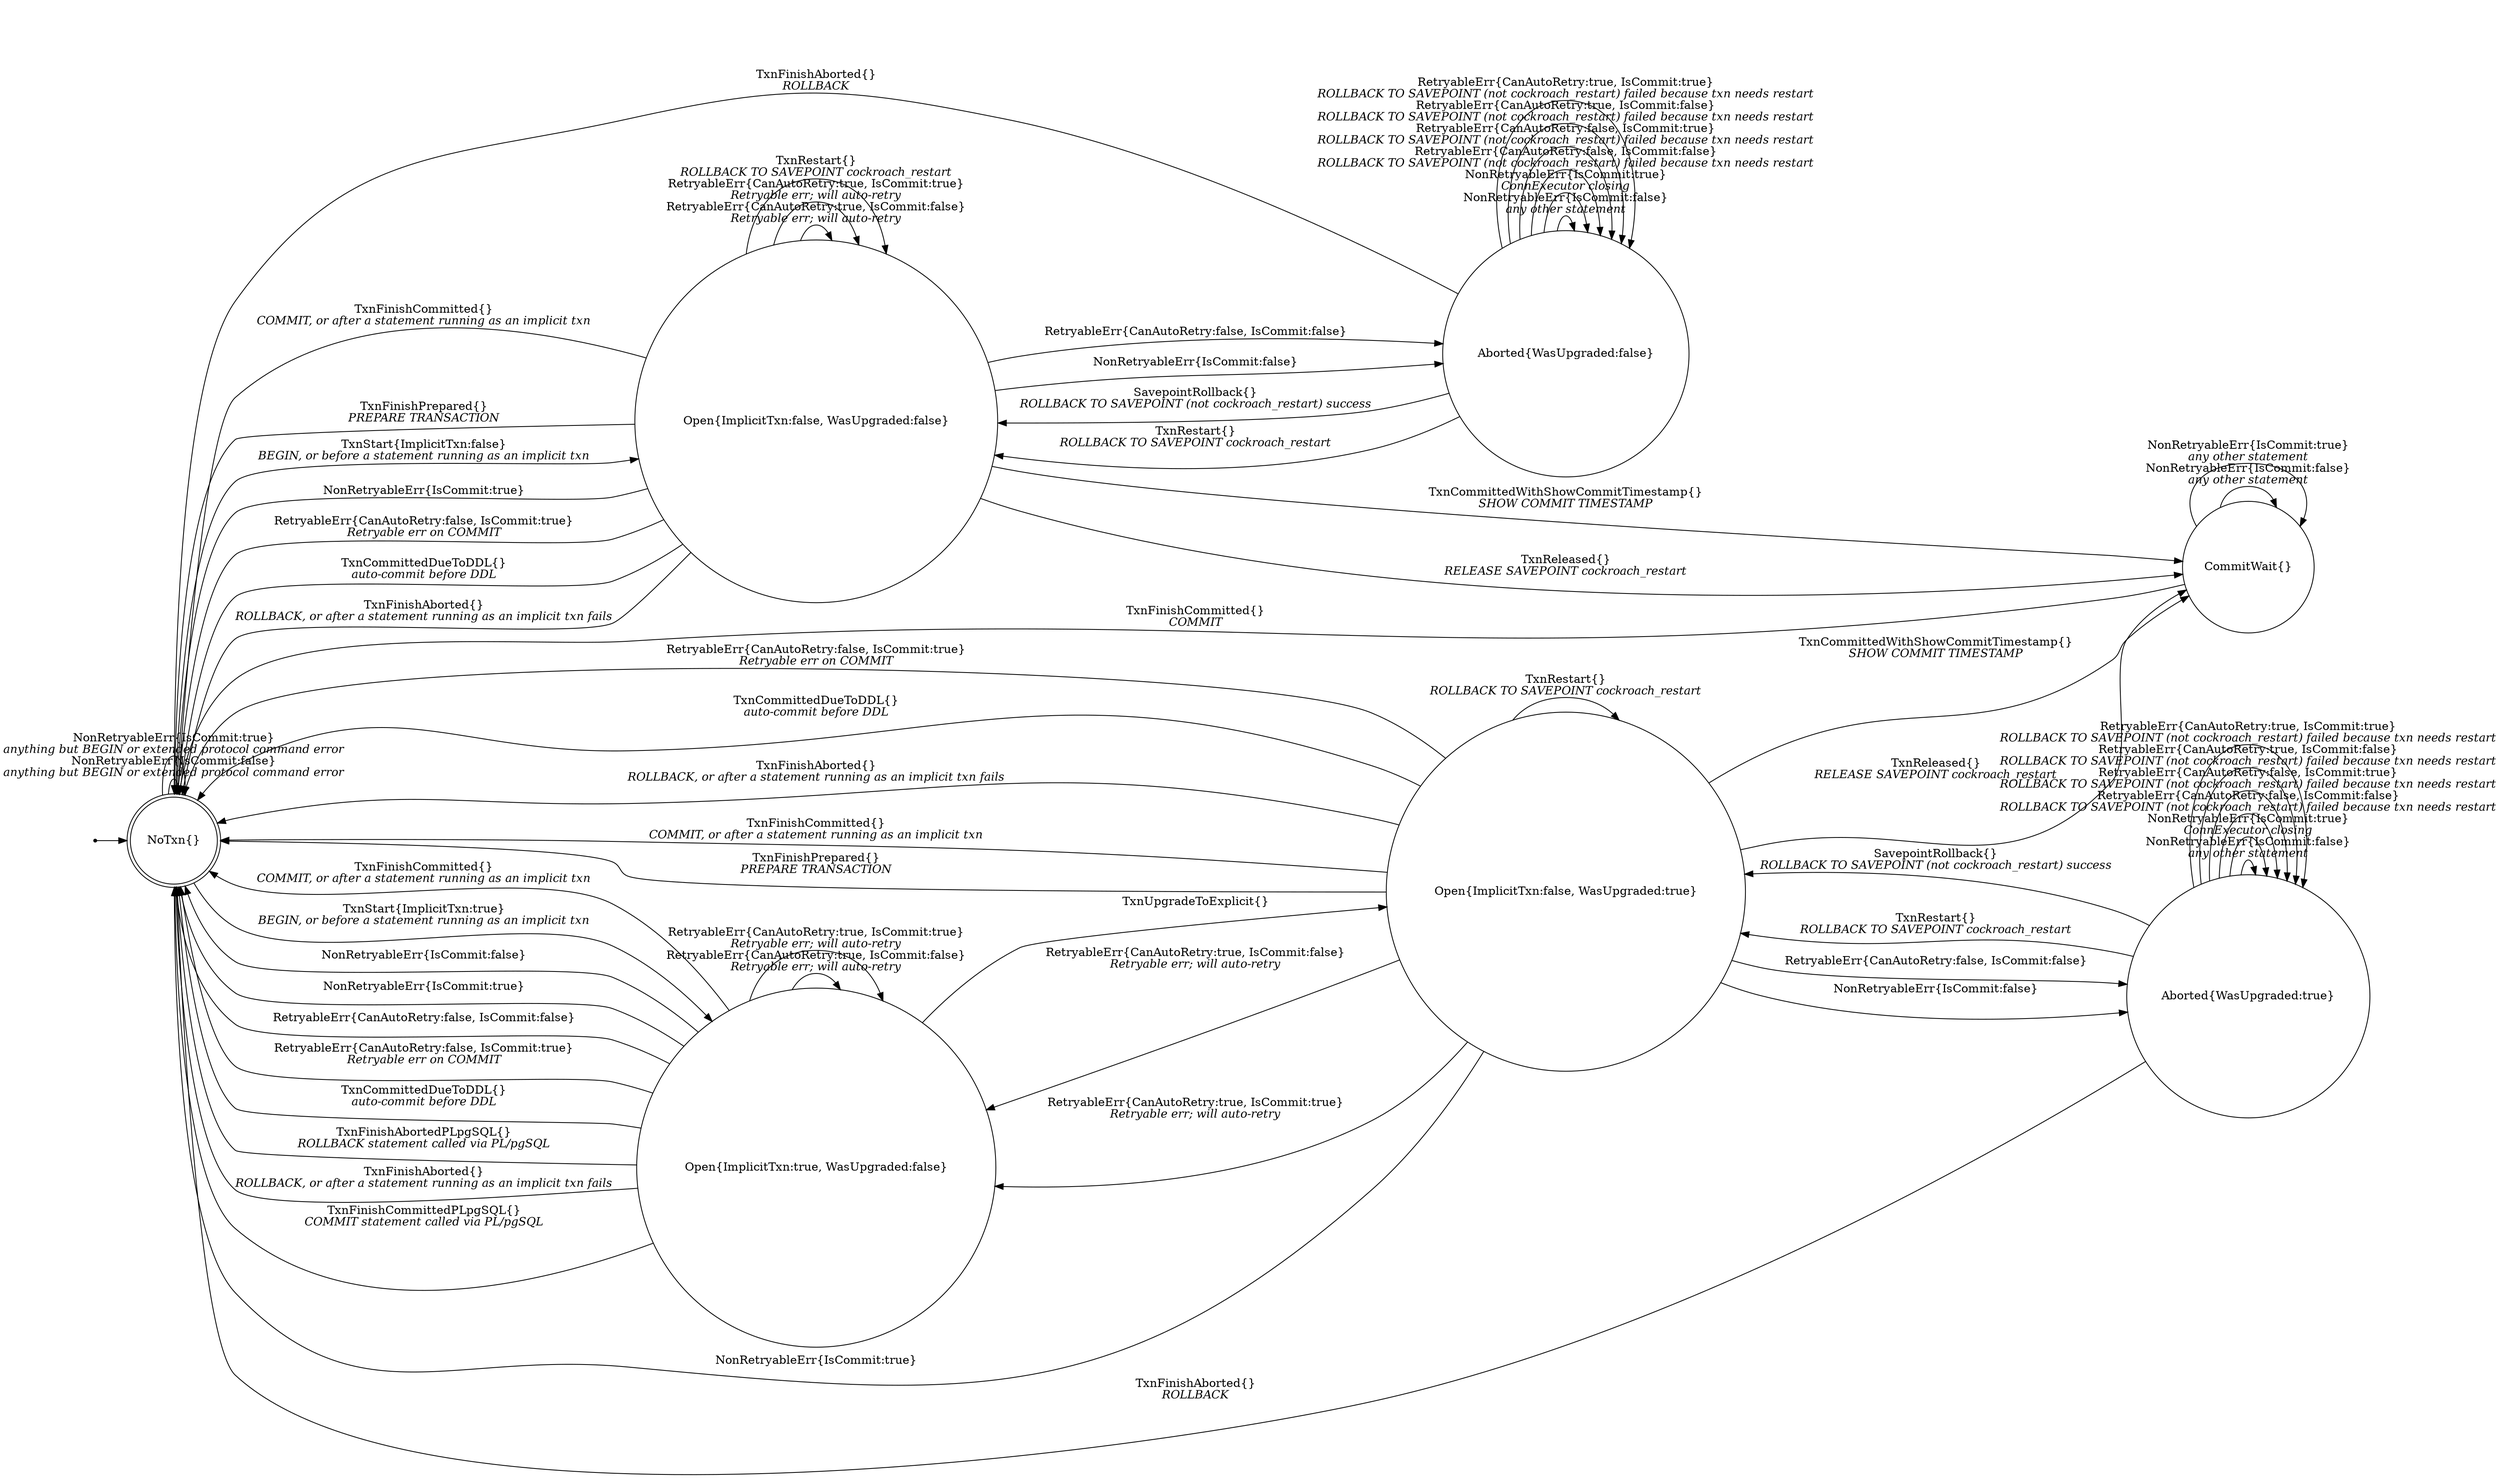 // Code generated; DO NOT EDIT.
// To generate a .png file, run:
// brew install cairo pango
// brew install graphviz --with-pango
// dot -Tpng txnstatetransitions_diagram.gv -o txnstatetransitions_diagram.png".

// The Pango/Cairo renderer is needed for rendering our HTML labels.
digraph finite_state_machine {
	rankdir=LR;

	node [shape = doublecircle]; "NoTxn{}";
	node [shape = point ]; qi
	qi -> "NoTxn{}";

	node [shape = circle];
	"Aborted{WasUpgraded:false}" -> "Aborted{WasUpgraded:false}" [label = <NonRetryableErr{IsCommit:false}<BR/><I>any other statement</I>>]
	"Aborted{WasUpgraded:false}" -> "Aborted{WasUpgraded:false}" [label = <NonRetryableErr{IsCommit:true}<BR/><I>ConnExecutor closing</I>>]
	"Aborted{WasUpgraded:false}" -> "Aborted{WasUpgraded:false}" [label = <RetryableErr{CanAutoRetry:false, IsCommit:false}<BR/><I>ROLLBACK TO SAVEPOINT (not cockroach_restart) failed because txn needs restart</I>>]
	"Aborted{WasUpgraded:false}" -> "Aborted{WasUpgraded:false}" [label = <RetryableErr{CanAutoRetry:false, IsCommit:true}<BR/><I>ROLLBACK TO SAVEPOINT (not cockroach_restart) failed because txn needs restart</I>>]
	"Aborted{WasUpgraded:false}" -> "Aborted{WasUpgraded:false}" [label = <RetryableErr{CanAutoRetry:true, IsCommit:false}<BR/><I>ROLLBACK TO SAVEPOINT (not cockroach_restart) failed because txn needs restart</I>>]
	"Aborted{WasUpgraded:false}" -> "Aborted{WasUpgraded:false}" [label = <RetryableErr{CanAutoRetry:true, IsCommit:true}<BR/><I>ROLLBACK TO SAVEPOINT (not cockroach_restart) failed because txn needs restart</I>>]
	"Aborted{WasUpgraded:false}" -> "Open{ImplicitTxn:false, WasUpgraded:false}" [label = <SavepointRollback{}<BR/><I>ROLLBACK TO SAVEPOINT (not cockroach_restart) success</I>>]
	"Aborted{WasUpgraded:false}" -> "NoTxn{}" [label = <TxnFinishAborted{}<BR/><I>ROLLBACK</I>>]
	"Aborted{WasUpgraded:false}" -> "Open{ImplicitTxn:false, WasUpgraded:false}" [label = <TxnRestart{}<BR/><I>ROLLBACK TO SAVEPOINT cockroach_restart</I>>]
	"Aborted{WasUpgraded:true}" -> "Aborted{WasUpgraded:true}" [label = <NonRetryableErr{IsCommit:false}<BR/><I>any other statement</I>>]
	"Aborted{WasUpgraded:true}" -> "Aborted{WasUpgraded:true}" [label = <NonRetryableErr{IsCommit:true}<BR/><I>ConnExecutor closing</I>>]
	"Aborted{WasUpgraded:true}" -> "Aborted{WasUpgraded:true}" [label = <RetryableErr{CanAutoRetry:false, IsCommit:false}<BR/><I>ROLLBACK TO SAVEPOINT (not cockroach_restart) failed because txn needs restart</I>>]
	"Aborted{WasUpgraded:true}" -> "Aborted{WasUpgraded:true}" [label = <RetryableErr{CanAutoRetry:false, IsCommit:true}<BR/><I>ROLLBACK TO SAVEPOINT (not cockroach_restart) failed because txn needs restart</I>>]
	"Aborted{WasUpgraded:true}" -> "Aborted{WasUpgraded:true}" [label = <RetryableErr{CanAutoRetry:true, IsCommit:false}<BR/><I>ROLLBACK TO SAVEPOINT (not cockroach_restart) failed because txn needs restart</I>>]
	"Aborted{WasUpgraded:true}" -> "Aborted{WasUpgraded:true}" [label = <RetryableErr{CanAutoRetry:true, IsCommit:true}<BR/><I>ROLLBACK TO SAVEPOINT (not cockroach_restart) failed because txn needs restart</I>>]
	"Aborted{WasUpgraded:true}" -> "Open{ImplicitTxn:false, WasUpgraded:true}" [label = <SavepointRollback{}<BR/><I>ROLLBACK TO SAVEPOINT (not cockroach_restart) success</I>>]
	"Aborted{WasUpgraded:true}" -> "NoTxn{}" [label = <TxnFinishAborted{}<BR/><I>ROLLBACK</I>>]
	"Aborted{WasUpgraded:true}" -> "Open{ImplicitTxn:false, WasUpgraded:true}" [label = <TxnRestart{}<BR/><I>ROLLBACK TO SAVEPOINT cockroach_restart</I>>]
	"CommitWait{}" -> "CommitWait{}" [label = <NonRetryableErr{IsCommit:false}<BR/><I>any other statement</I>>]
	"CommitWait{}" -> "CommitWait{}" [label = <NonRetryableErr{IsCommit:true}<BR/><I>any other statement</I>>]
	"CommitWait{}" -> "NoTxn{}" [label = <TxnFinishCommitted{}<BR/><I>COMMIT</I>>]
	"NoTxn{}" -> "NoTxn{}" [label = <NonRetryableErr{IsCommit:false}<BR/><I>anything but BEGIN or extended protocol command error</I>>]
	"NoTxn{}" -> "NoTxn{}" [label = <NonRetryableErr{IsCommit:true}<BR/><I>anything but BEGIN or extended protocol command error</I>>]
	"NoTxn{}" -> "Open{ImplicitTxn:false, WasUpgraded:false}" [label = <TxnStart{ImplicitTxn:false}<BR/><I>BEGIN, or before a statement running as an implicit txn</I>>]
	"NoTxn{}" -> "Open{ImplicitTxn:true, WasUpgraded:false}" [label = <TxnStart{ImplicitTxn:true}<BR/><I>BEGIN, or before a statement running as an implicit txn</I>>]
	"Open{ImplicitTxn:false, WasUpgraded:false}" -> "Aborted{WasUpgraded:false}" [label = "NonRetryableErr{IsCommit:false}"]
	"Open{ImplicitTxn:false, WasUpgraded:false}" -> "NoTxn{}" [label = "NonRetryableErr{IsCommit:true}"]
	"Open{ImplicitTxn:false, WasUpgraded:false}" -> "Aborted{WasUpgraded:false}" [label = "RetryableErr{CanAutoRetry:false, IsCommit:false}"]
	"Open{ImplicitTxn:false, WasUpgraded:false}" -> "NoTxn{}" [label = <RetryableErr{CanAutoRetry:false, IsCommit:true}<BR/><I>Retryable err on COMMIT</I>>]
	"Open{ImplicitTxn:false, WasUpgraded:false}" -> "Open{ImplicitTxn:false, WasUpgraded:false}" [label = <RetryableErr{CanAutoRetry:true, IsCommit:false}<BR/><I>Retryable err; will auto-retry</I>>]
	"Open{ImplicitTxn:false, WasUpgraded:false}" -> "Open{ImplicitTxn:false, WasUpgraded:false}" [label = <RetryableErr{CanAutoRetry:true, IsCommit:true}<BR/><I>Retryable err; will auto-retry</I>>]
	"Open{ImplicitTxn:false, WasUpgraded:false}" -> "NoTxn{}" [label = <TxnCommittedDueToDDL{}<BR/><I>auto-commit before DDL</I>>]
	"Open{ImplicitTxn:false, WasUpgraded:false}" -> "CommitWait{}" [label = <TxnCommittedWithShowCommitTimestamp{}<BR/><I>SHOW COMMIT TIMESTAMP</I>>]
	"Open{ImplicitTxn:false, WasUpgraded:false}" -> "NoTxn{}" [label = <TxnFinishAborted{}<BR/><I>ROLLBACK, or after a statement running as an implicit txn fails</I>>]
	"Open{ImplicitTxn:false, WasUpgraded:false}" -> "NoTxn{}" [label = <TxnFinishCommitted{}<BR/><I>COMMIT, or after a statement running as an implicit txn</I>>]
	"Open{ImplicitTxn:false, WasUpgraded:false}" -> "NoTxn{}" [label = <TxnFinishPrepared{}<BR/><I>PREPARE TRANSACTION</I>>]
	"Open{ImplicitTxn:false, WasUpgraded:false}" -> "CommitWait{}" [label = <TxnReleased{}<BR/><I>RELEASE SAVEPOINT cockroach_restart</I>>]
	"Open{ImplicitTxn:false, WasUpgraded:false}" -> "Open{ImplicitTxn:false, WasUpgraded:false}" [label = <TxnRestart{}<BR/><I>ROLLBACK TO SAVEPOINT cockroach_restart</I>>]
	"Open{ImplicitTxn:false, WasUpgraded:true}" -> "Aborted{WasUpgraded:true}" [label = "NonRetryableErr{IsCommit:false}"]
	"Open{ImplicitTxn:false, WasUpgraded:true}" -> "NoTxn{}" [label = "NonRetryableErr{IsCommit:true}"]
	"Open{ImplicitTxn:false, WasUpgraded:true}" -> "Aborted{WasUpgraded:true}" [label = "RetryableErr{CanAutoRetry:false, IsCommit:false}"]
	"Open{ImplicitTxn:false, WasUpgraded:true}" -> "NoTxn{}" [label = <RetryableErr{CanAutoRetry:false, IsCommit:true}<BR/><I>Retryable err on COMMIT</I>>]
	"Open{ImplicitTxn:false, WasUpgraded:true}" -> "Open{ImplicitTxn:true, WasUpgraded:false}" [label = <RetryableErr{CanAutoRetry:true, IsCommit:false}<BR/><I>Retryable err; will auto-retry</I>>]
	"Open{ImplicitTxn:false, WasUpgraded:true}" -> "Open{ImplicitTxn:true, WasUpgraded:false}" [label = <RetryableErr{CanAutoRetry:true, IsCommit:true}<BR/><I>Retryable err; will auto-retry</I>>]
	"Open{ImplicitTxn:false, WasUpgraded:true}" -> "NoTxn{}" [label = <TxnCommittedDueToDDL{}<BR/><I>auto-commit before DDL</I>>]
	"Open{ImplicitTxn:false, WasUpgraded:true}" -> "CommitWait{}" [label = <TxnCommittedWithShowCommitTimestamp{}<BR/><I>SHOW COMMIT TIMESTAMP</I>>]
	"Open{ImplicitTxn:false, WasUpgraded:true}" -> "NoTxn{}" [label = <TxnFinishAborted{}<BR/><I>ROLLBACK, or after a statement running as an implicit txn fails</I>>]
	"Open{ImplicitTxn:false, WasUpgraded:true}" -> "NoTxn{}" [label = <TxnFinishCommitted{}<BR/><I>COMMIT, or after a statement running as an implicit txn</I>>]
	"Open{ImplicitTxn:false, WasUpgraded:true}" -> "NoTxn{}" [label = <TxnFinishPrepared{}<BR/><I>PREPARE TRANSACTION</I>>]
	"Open{ImplicitTxn:false, WasUpgraded:true}" -> "CommitWait{}" [label = <TxnReleased{}<BR/><I>RELEASE SAVEPOINT cockroach_restart</I>>]
	"Open{ImplicitTxn:false, WasUpgraded:true}" -> "Open{ImplicitTxn:false, WasUpgraded:true}" [label = <TxnRestart{}<BR/><I>ROLLBACK TO SAVEPOINT cockroach_restart</I>>]
	"Open{ImplicitTxn:true, WasUpgraded:false}" -> "NoTxn{}" [label = "NonRetryableErr{IsCommit:false}"]
	"Open{ImplicitTxn:true, WasUpgraded:false}" -> "NoTxn{}" [label = "NonRetryableErr{IsCommit:true}"]
	"Open{ImplicitTxn:true, WasUpgraded:false}" -> "NoTxn{}" [label = "RetryableErr{CanAutoRetry:false, IsCommit:false}"]
	"Open{ImplicitTxn:true, WasUpgraded:false}" -> "NoTxn{}" [label = <RetryableErr{CanAutoRetry:false, IsCommit:true}<BR/><I>Retryable err on COMMIT</I>>]
	"Open{ImplicitTxn:true, WasUpgraded:false}" -> "Open{ImplicitTxn:true, WasUpgraded:false}" [label = <RetryableErr{CanAutoRetry:true, IsCommit:false}<BR/><I>Retryable err; will auto-retry</I>>]
	"Open{ImplicitTxn:true, WasUpgraded:false}" -> "Open{ImplicitTxn:true, WasUpgraded:false}" [label = <RetryableErr{CanAutoRetry:true, IsCommit:true}<BR/><I>Retryable err; will auto-retry</I>>]
	"Open{ImplicitTxn:true, WasUpgraded:false}" -> "NoTxn{}" [label = <TxnCommittedDueToDDL{}<BR/><I>auto-commit before DDL</I>>]
	"Open{ImplicitTxn:true, WasUpgraded:false}" -> "NoTxn{}" [label = <TxnFinishAbortedPLpgSQL{}<BR/><I>ROLLBACK statement called via PL/pgSQL</I>>]
	"Open{ImplicitTxn:true, WasUpgraded:false}" -> "NoTxn{}" [label = <TxnFinishAborted{}<BR/><I>ROLLBACK, or after a statement running as an implicit txn fails</I>>]
	"Open{ImplicitTxn:true, WasUpgraded:false}" -> "NoTxn{}" [label = <TxnFinishCommittedPLpgSQL{}<BR/><I>COMMIT statement called via PL/pgSQL</I>>]
	"Open{ImplicitTxn:true, WasUpgraded:false}" -> "NoTxn{}" [label = <TxnFinishCommitted{}<BR/><I>COMMIT, or after a statement running as an implicit txn</I>>]
	"Open{ImplicitTxn:true, WasUpgraded:false}" -> "Open{ImplicitTxn:false, WasUpgraded:true}" [label = "TxnUpgradeToExplicit{}"]
}
